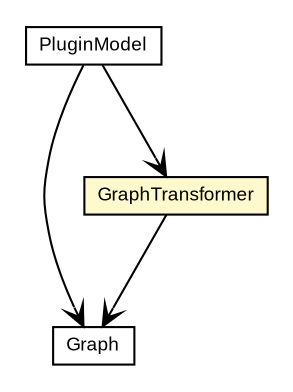 #!/usr/local/bin/dot
#
# Class diagram 
# Generated by UMLGraph version 5.2 (http://www.umlgraph.org/)
#

digraph G {
	edge [fontname="arial",fontsize=10,labelfontname="arial",labelfontsize=10];
	node [fontname="arial",fontsize=10,shape=plaintext];
	nodesep=0.25;
	ranksep=0.5;
	// model.Graph
	c235 [label=<<table title="model.Graph" border="0" cellborder="1" cellspacing="0" cellpadding="2" port="p" href="./Graph.html">
		<tr><td><table border="0" cellspacing="0" cellpadding="1">
<tr><td align="center" balign="center"> Graph </td></tr>
		</table></td></tr>
		</table>>, fontname="arial", fontcolor="black", fontsize=9.0];
	// model.GraphTransformer
	c236 [label=<<table title="model.GraphTransformer" border="0" cellborder="1" cellspacing="0" cellpadding="2" port="p" bgcolor="lemonChiffon" href="./GraphTransformer.html">
		<tr><td><table border="0" cellspacing="0" cellpadding="1">
<tr><td align="center" balign="center"> GraphTransformer </td></tr>
		</table></td></tr>
		</table>>, fontname="arial", fontcolor="black", fontsize=9.0];
	// model.PluginModel
	c237 [label=<<table title="model.PluginModel" border="0" cellborder="1" cellspacing="0" cellpadding="2" port="p" href="./PluginModel.html">
		<tr><td><table border="0" cellspacing="0" cellpadding="1">
<tr><td align="center" balign="center"> PluginModel </td></tr>
		</table></td></tr>
		</table>>, fontname="arial", fontcolor="black", fontsize=9.0];
	// model.GraphTransformer NAVASSOC model.Graph
	c236:p -> c235:p [taillabel="", label="", headlabel="", fontname="arial", fontcolor="black", fontsize=10.0, color="black", arrowhead=open];
	// model.PluginModel NAVASSOC model.GraphTransformer
	c237:p -> c236:p [taillabel="", label="", headlabel="", fontname="arial", fontcolor="black", fontsize=10.0, color="black", arrowhead=open];
	// model.PluginModel NAVASSOC model.Graph
	c237:p -> c235:p [taillabel="", label="", headlabel="", fontname="arial", fontcolor="black", fontsize=10.0, color="black", arrowhead=open];
}

